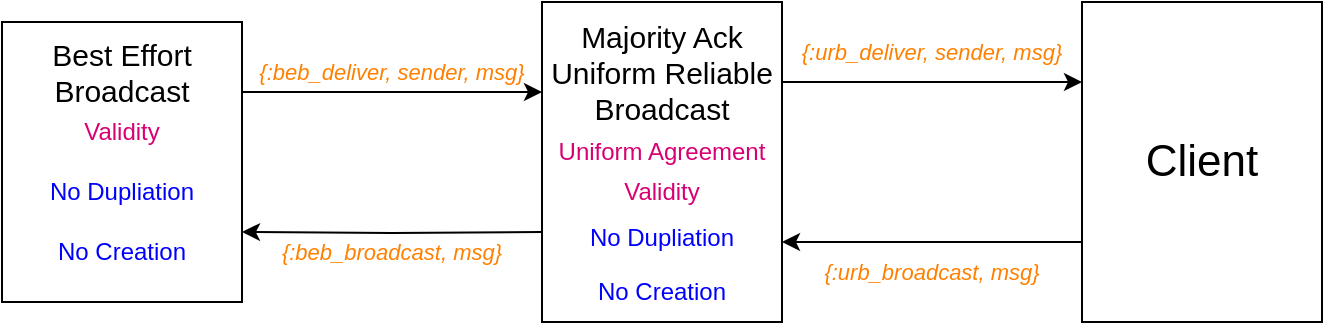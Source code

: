 <mxfile version="20.3.0" type="device"><diagram id="mbA_rbnmPht9_thpy0GD" name="Page-1"><mxGraphModel dx="424" dy="590" grid="1" gridSize="10" guides="1" tooltips="1" connect="1" arrows="1" fold="1" page="1" pageScale="1" pageWidth="827" pageHeight="1169" math="0" shadow="0"><root><mxCell id="0"/><mxCell id="1" parent="0"/><mxCell id="79ekJwSsqPJ9DQQo5p9--1" style="edgeStyle=orthogonalEdgeStyle;rounded=0;orthogonalLoop=1;jettySize=auto;html=1;entryX=0;entryY=0.25;entryDx=0;entryDy=0;fontSize=15;fontColor=#D80073;exitX=1;exitY=0.25;exitDx=0;exitDy=0;" edge="1" parent="1" source="79ekJwSsqPJ9DQQo5p9--2"><mxGeometry relative="1" as="geometry"><mxPoint x="150" y="80" as="sourcePoint"/><mxPoint x="280" y="55" as="targetPoint"/></mxGeometry></mxCell><mxCell id="79ekJwSsqPJ9DQQo5p9--2" value="" style="rounded=0;whiteSpace=wrap;html=1;align=center;" vertex="1" parent="1"><mxGeometry x="10" y="20" width="120" height="140" as="geometry"/></mxCell><mxCell id="79ekJwSsqPJ9DQQo5p9--3" value="Best Effort Broadcast" style="text;html=1;strokeColor=none;fillColor=none;align=center;verticalAlign=middle;whiteSpace=wrap;rounded=0;fontSize=15;" vertex="1" parent="1"><mxGeometry x="10" y="30" width="120" height="30" as="geometry"/></mxCell><mxCell id="79ekJwSsqPJ9DQQo5p9--4" value="Validity" style="text;html=1;strokeColor=none;fillColor=none;align=center;verticalAlign=middle;whiteSpace=wrap;rounded=0;fontColor=#D80073;" vertex="1" parent="1"><mxGeometry x="10" y="60" width="120" height="30" as="geometry"/></mxCell><mxCell id="79ekJwSsqPJ9DQQo5p9--5" value="No Dupliation" style="text;html=1;strokeColor=none;fillColor=none;align=center;verticalAlign=middle;whiteSpace=wrap;rounded=0;fontColor=#0000FF;" vertex="1" parent="1"><mxGeometry x="10" y="90" width="120" height="30" as="geometry"/></mxCell><mxCell id="79ekJwSsqPJ9DQQo5p9--6" value="No Creation" style="text;html=1;strokeColor=none;fillColor=none;align=center;verticalAlign=middle;whiteSpace=wrap;rounded=0;fontColor=#0000FF;" vertex="1" parent="1"><mxGeometry x="10" y="120" width="120" height="30" as="geometry"/></mxCell><mxCell id="79ekJwSsqPJ9DQQo5p9--7" style="edgeStyle=orthogonalEdgeStyle;rounded=0;orthogonalLoop=1;jettySize=auto;html=1;exitX=0;exitY=0.75;exitDx=0;exitDy=0;fontSize=15;fontColor=#D80073;entryX=1;entryY=0.75;entryDx=0;entryDy=0;" edge="1" parent="1" target="79ekJwSsqPJ9DQQo5p9--2"><mxGeometry relative="1" as="geometry"><mxPoint x="140" y="150" as="targetPoint"/><mxPoint x="280" y="125" as="sourcePoint"/></mxGeometry></mxCell><mxCell id="79ekJwSsqPJ9DQQo5p9--8" value="{:beb_deliver, sender, msg}" style="text;html=1;strokeColor=none;fillColor=none;align=center;verticalAlign=middle;whiteSpace=wrap;rounded=0;fontSize=11;fontColor=#FF8000;fontStyle=2" vertex="1" parent="1"><mxGeometry x="130" y="30" width="150" height="30" as="geometry"/></mxCell><mxCell id="79ekJwSsqPJ9DQQo5p9--9" value="{:beb_broadcast, msg}" style="text;html=1;strokeColor=none;fillColor=none;align=center;verticalAlign=middle;whiteSpace=wrap;rounded=0;fontSize=11;fontColor=#FF8000;fontStyle=2" vertex="1" parent="1"><mxGeometry x="145" y="120" width="120" height="30" as="geometry"/></mxCell><mxCell id="79ekJwSsqPJ9DQQo5p9--10" style="edgeStyle=orthogonalEdgeStyle;rounded=0;orthogonalLoop=1;jettySize=auto;html=1;exitX=1;exitY=0.25;exitDx=0;exitDy=0;entryX=0;entryY=0.25;entryDx=0;entryDy=0;" edge="1" parent="1" source="79ekJwSsqPJ9DQQo5p9--11" target="79ekJwSsqPJ9DQQo5p9--18"><mxGeometry relative="1" as="geometry"/></mxCell><mxCell id="79ekJwSsqPJ9DQQo5p9--11" value="" style="rounded=0;whiteSpace=wrap;html=1;align=center;" vertex="1" parent="1"><mxGeometry x="280" y="10" width="120" height="160" as="geometry"/></mxCell><mxCell id="79ekJwSsqPJ9DQQo5p9--12" value="Majority Ack Uniform Reliable Broadcast" style="text;html=1;strokeColor=none;fillColor=none;align=center;verticalAlign=middle;whiteSpace=wrap;rounded=0;fontSize=15;" vertex="1" parent="1"><mxGeometry x="280" y="30" width="120" height="30" as="geometry"/></mxCell><mxCell id="79ekJwSsqPJ9DQQo5p9--13" value="Validity" style="text;html=1;strokeColor=none;fillColor=none;align=center;verticalAlign=middle;whiteSpace=wrap;rounded=0;fontColor=#D80073;" vertex="1" parent="1"><mxGeometry x="280" y="90" width="120" height="30" as="geometry"/></mxCell><mxCell id="79ekJwSsqPJ9DQQo5p9--14" value="No Dupliation" style="text;html=1;strokeColor=none;fillColor=none;align=center;verticalAlign=middle;whiteSpace=wrap;rounded=0;fontColor=#0000FF;" vertex="1" parent="1"><mxGeometry x="280" y="113" width="120" height="30" as="geometry"/></mxCell><mxCell id="79ekJwSsqPJ9DQQo5p9--15" value="No Creation" style="text;html=1;strokeColor=none;fillColor=none;align=center;verticalAlign=middle;whiteSpace=wrap;rounded=0;fontColor=#0000FF;" vertex="1" parent="1"><mxGeometry x="280" y="140" width="120" height="30" as="geometry"/></mxCell><mxCell id="79ekJwSsqPJ9DQQo5p9--16" value="Uniform Agreement" style="text;html=1;strokeColor=none;fillColor=none;align=center;verticalAlign=middle;whiteSpace=wrap;rounded=0;fontColor=#D80073;" vertex="1" parent="1"><mxGeometry x="280" y="70" width="120" height="30" as="geometry"/></mxCell><mxCell id="79ekJwSsqPJ9DQQo5p9--17" style="edgeStyle=orthogonalEdgeStyle;rounded=0;orthogonalLoop=1;jettySize=auto;html=1;exitX=0;exitY=0.75;exitDx=0;exitDy=0;entryX=1;entryY=0.75;entryDx=0;entryDy=0;" edge="1" parent="1" source="79ekJwSsqPJ9DQQo5p9--18" target="79ekJwSsqPJ9DQQo5p9--11"><mxGeometry relative="1" as="geometry"/></mxCell><mxCell id="79ekJwSsqPJ9DQQo5p9--18" value="Client" style="rounded=0;whiteSpace=wrap;html=1;align=center;fontSize=22;" vertex="1" parent="1"><mxGeometry x="550" y="10" width="120" height="160" as="geometry"/></mxCell><mxCell id="79ekJwSsqPJ9DQQo5p9--19" value="{:urb_deliver, sender, msg}" style="text;html=1;strokeColor=none;fillColor=none;align=center;verticalAlign=middle;whiteSpace=wrap;rounded=0;fontSize=11;fontColor=#FF8000;fontStyle=2" vertex="1" parent="1"><mxGeometry x="400" y="20" width="150" height="30" as="geometry"/></mxCell><mxCell id="79ekJwSsqPJ9DQQo5p9--20" value="{:urb_broadcast, msg}" style="text;html=1;strokeColor=none;fillColor=none;align=center;verticalAlign=middle;whiteSpace=wrap;rounded=0;fontSize=11;fontColor=#FF8000;fontStyle=2" vertex="1" parent="1"><mxGeometry x="415" y="130" width="120" height="30" as="geometry"/></mxCell></root></mxGraphModel></diagram></mxfile>